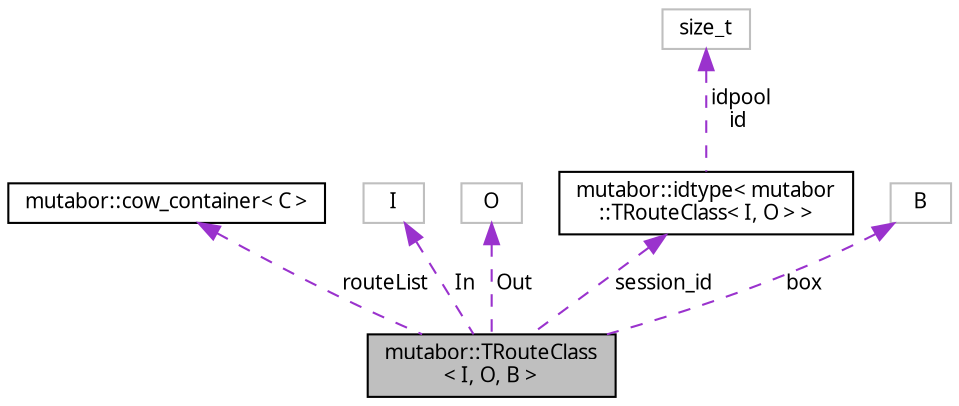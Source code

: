 digraph "mutabor::TRouteClass&lt; I, O, B &gt;"
{
  edge [fontname="Sans",fontsize="10",labelfontname="Sans",labelfontsize="10"];
  node [fontname="Sans",fontsize="10",shape=record];
  Node1 [label="mutabor::TRouteClass\l\< I, O, B \>",height=0.2,width=0.4,color="black", fillcolor="grey75", style="filled", fontcolor="black"];
  Node2 -> Node1 [dir="back",color="darkorchid3",fontsize="10",style="dashed",label=" routeList" ,fontname="Sans"];
  Node2 [label="mutabor::cow_container\< C \>",height=0.2,width=0.4,color="black", fillcolor="white", style="filled",URL="$df/d40/classmutabor_1_1cow__container.html"];
  Node3 -> Node1 [dir="back",color="darkorchid3",fontsize="10",style="dashed",label=" In" ,fontname="Sans"];
  Node3 [label="I",height=0.2,width=0.4,color="grey75", fillcolor="white", style="filled"];
  Node4 -> Node1 [dir="back",color="darkorchid3",fontsize="10",style="dashed",label=" Out" ,fontname="Sans"];
  Node4 [label="O",height=0.2,width=0.4,color="grey75", fillcolor="white", style="filled"];
  Node5 -> Node1 [dir="back",color="darkorchid3",fontsize="10",style="dashed",label=" session_id" ,fontname="Sans"];
  Node5 [label="mutabor::idtype\< mutabor\l::TRouteClass\< I, O \> \>",height=0.2,width=0.4,color="black", fillcolor="white", style="filled",URL="$d7/dce/classmutabor_1_1idtype.html"];
  Node6 -> Node5 [dir="back",color="darkorchid3",fontsize="10",style="dashed",label=" idpool\nid" ,fontname="Sans"];
  Node6 [label="size_t",height=0.2,width=0.4,color="grey75", fillcolor="white", style="filled"];
  Node7 -> Node1 [dir="back",color="darkorchid3",fontsize="10",style="dashed",label=" box" ,fontname="Sans"];
  Node7 [label="B",height=0.2,width=0.4,color="grey75", fillcolor="white", style="filled"];
}
